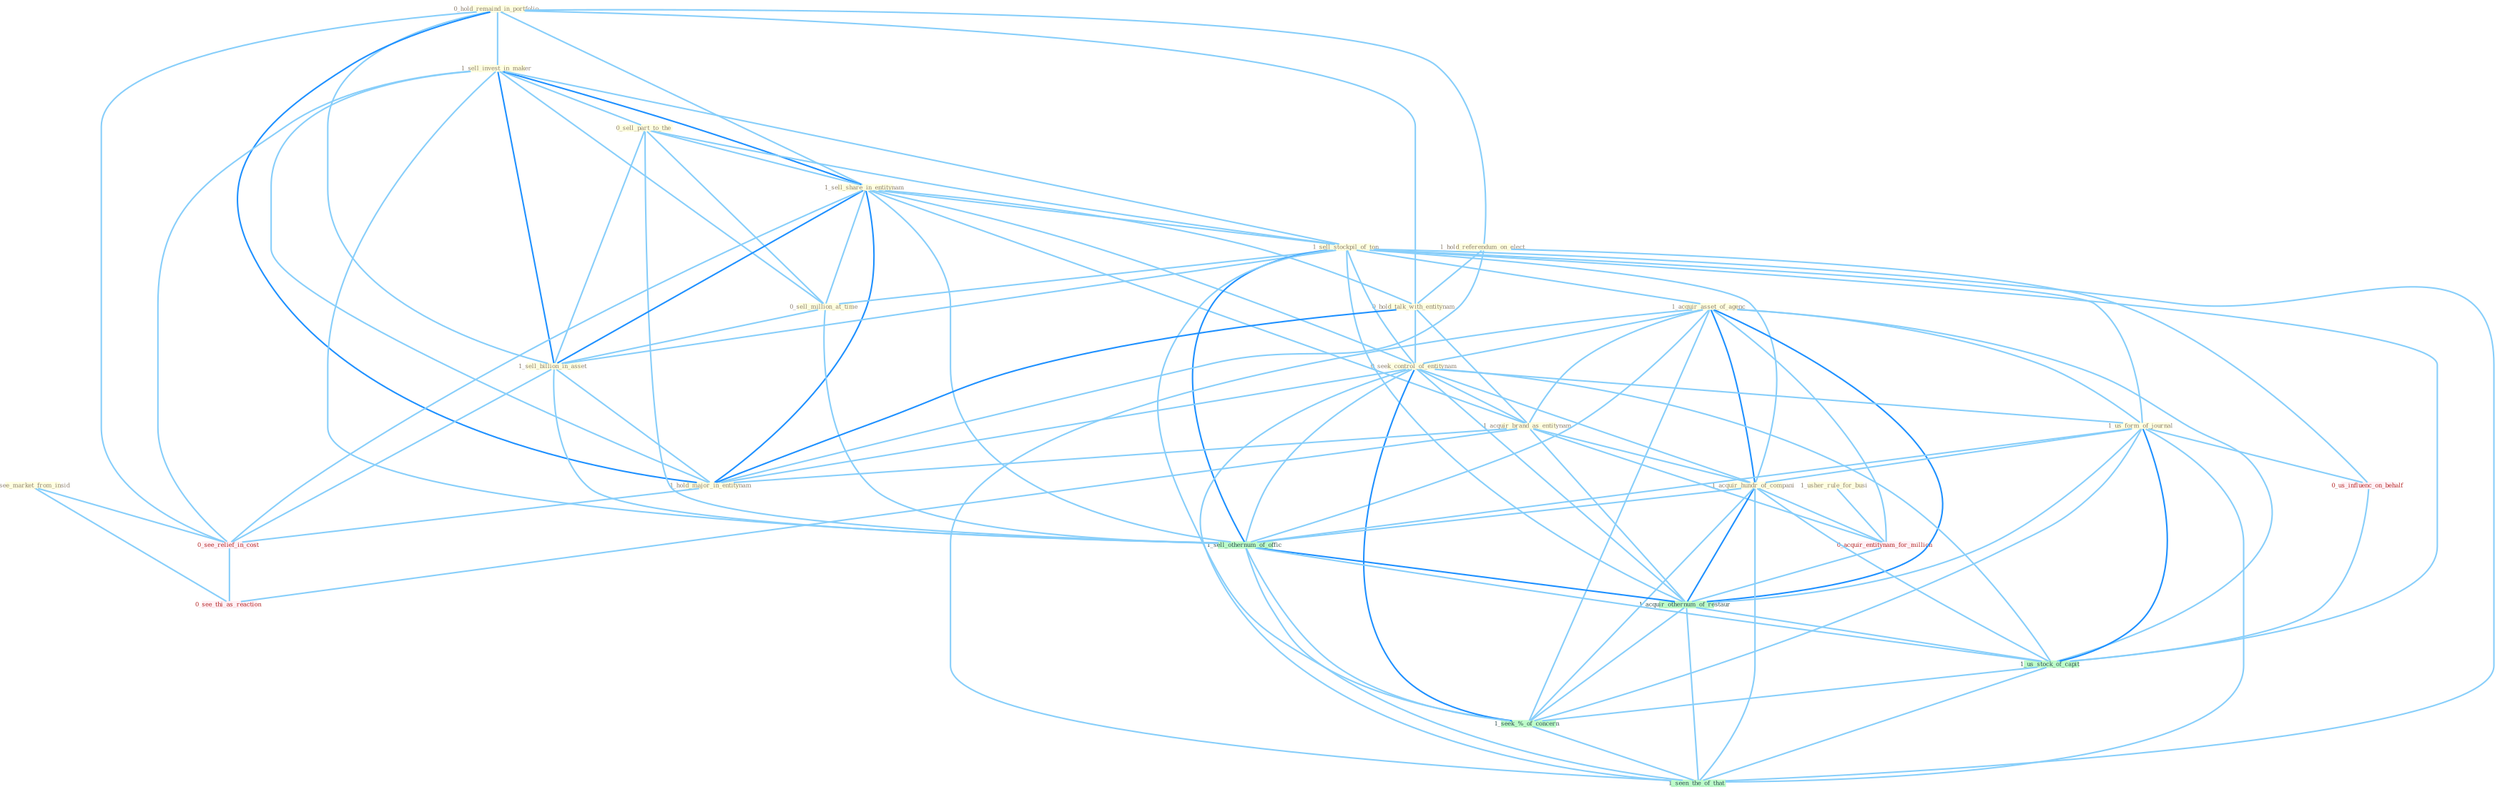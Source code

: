 Graph G{ 
    node
    [shape=polygon,style=filled,width=.5,height=.06,color="#BDFCC9",fixedsize=true,fontsize=4,
    fontcolor="#2f4f4f"];
    {node
    [color="#ffffe0", fontcolor="#8b7d6b"] "0_hold_remaind_in_portfolio " "1_sell_invest_in_maker " "0_sell_part_to_the " "1_sell_share_in_entitynam " "1_sell_stockpil_of_ton " "1_acquir_asset_of_agenc " "1_usher_rule_for_busi " "0_sell_million_at_time " "1_hold_referendum_on_elect " "0_hold_talk_with_entitynam " "1_sell_billion_in_asset " "0_seek_control_of_entitynam " "1_acquir_brand_as_entitynam " "1_us_form_of_journal " "0_see_market_from_insid " "1_hold_major_in_entitynam " "1_acquir_hundr_of_compani "}
{node [color="#fff0f5", fontcolor="#b22222"] "0_acquir_entitynam_for_million " "0_us_influenc_on_behalf " "0_see_relief_in_cost " "0_see_thi_as_reaction "}
edge [color="#B0E2FF"];

	"0_hold_remaind_in_portfolio " -- "1_sell_invest_in_maker " [w="1", color="#87cefa" ];
	"0_hold_remaind_in_portfolio " -- "1_sell_share_in_entitynam " [w="1", color="#87cefa" ];
	"0_hold_remaind_in_portfolio " -- "1_hold_referendum_on_elect " [w="1", color="#87cefa" ];
	"0_hold_remaind_in_portfolio " -- "0_hold_talk_with_entitynam " [w="1", color="#87cefa" ];
	"0_hold_remaind_in_portfolio " -- "1_sell_billion_in_asset " [w="1", color="#87cefa" ];
	"0_hold_remaind_in_portfolio " -- "1_hold_major_in_entitynam " [w="2", color="#1e90ff" , len=0.8];
	"0_hold_remaind_in_portfolio " -- "0_see_relief_in_cost " [w="1", color="#87cefa" ];
	"1_sell_invest_in_maker " -- "0_sell_part_to_the " [w="1", color="#87cefa" ];
	"1_sell_invest_in_maker " -- "1_sell_share_in_entitynam " [w="2", color="#1e90ff" , len=0.8];
	"1_sell_invest_in_maker " -- "1_sell_stockpil_of_ton " [w="1", color="#87cefa" ];
	"1_sell_invest_in_maker " -- "0_sell_million_at_time " [w="1", color="#87cefa" ];
	"1_sell_invest_in_maker " -- "1_sell_billion_in_asset " [w="2", color="#1e90ff" , len=0.8];
	"1_sell_invest_in_maker " -- "1_hold_major_in_entitynam " [w="1", color="#87cefa" ];
	"1_sell_invest_in_maker " -- "1_sell_othernum_of_offic " [w="1", color="#87cefa" ];
	"1_sell_invest_in_maker " -- "0_see_relief_in_cost " [w="1", color="#87cefa" ];
	"0_sell_part_to_the " -- "1_sell_share_in_entitynam " [w="1", color="#87cefa" ];
	"0_sell_part_to_the " -- "1_sell_stockpil_of_ton " [w="1", color="#87cefa" ];
	"0_sell_part_to_the " -- "0_sell_million_at_time " [w="1", color="#87cefa" ];
	"0_sell_part_to_the " -- "1_sell_billion_in_asset " [w="1", color="#87cefa" ];
	"0_sell_part_to_the " -- "1_sell_othernum_of_offic " [w="1", color="#87cefa" ];
	"1_sell_share_in_entitynam " -- "1_sell_stockpil_of_ton " [w="1", color="#87cefa" ];
	"1_sell_share_in_entitynam " -- "0_sell_million_at_time " [w="1", color="#87cefa" ];
	"1_sell_share_in_entitynam " -- "0_hold_talk_with_entitynam " [w="1", color="#87cefa" ];
	"1_sell_share_in_entitynam " -- "1_sell_billion_in_asset " [w="2", color="#1e90ff" , len=0.8];
	"1_sell_share_in_entitynam " -- "0_seek_control_of_entitynam " [w="1", color="#87cefa" ];
	"1_sell_share_in_entitynam " -- "1_acquir_brand_as_entitynam " [w="1", color="#87cefa" ];
	"1_sell_share_in_entitynam " -- "1_hold_major_in_entitynam " [w="2", color="#1e90ff" , len=0.8];
	"1_sell_share_in_entitynam " -- "1_sell_othernum_of_offic " [w="1", color="#87cefa" ];
	"1_sell_share_in_entitynam " -- "0_see_relief_in_cost " [w="1", color="#87cefa" ];
	"1_sell_stockpil_of_ton " -- "1_acquir_asset_of_agenc " [w="1", color="#87cefa" ];
	"1_sell_stockpil_of_ton " -- "0_sell_million_at_time " [w="1", color="#87cefa" ];
	"1_sell_stockpil_of_ton " -- "1_sell_billion_in_asset " [w="1", color="#87cefa" ];
	"1_sell_stockpil_of_ton " -- "0_seek_control_of_entitynam " [w="1", color="#87cefa" ];
	"1_sell_stockpil_of_ton " -- "1_us_form_of_journal " [w="1", color="#87cefa" ];
	"1_sell_stockpil_of_ton " -- "1_acquir_hundr_of_compani " [w="1", color="#87cefa" ];
	"1_sell_stockpil_of_ton " -- "1_sell_othernum_of_offic " [w="2", color="#1e90ff" , len=0.8];
	"1_sell_stockpil_of_ton " -- "1_acquir_othernum_of_restaur " [w="1", color="#87cefa" ];
	"1_sell_stockpil_of_ton " -- "1_us_stock_of_capit " [w="1", color="#87cefa" ];
	"1_sell_stockpil_of_ton " -- "1_seek_%_of_concern " [w="1", color="#87cefa" ];
	"1_sell_stockpil_of_ton " -- "1_seen_the_of_that " [w="1", color="#87cefa" ];
	"1_acquir_asset_of_agenc " -- "0_seek_control_of_entitynam " [w="1", color="#87cefa" ];
	"1_acquir_asset_of_agenc " -- "1_acquir_brand_as_entitynam " [w="1", color="#87cefa" ];
	"1_acquir_asset_of_agenc " -- "1_us_form_of_journal " [w="1", color="#87cefa" ];
	"1_acquir_asset_of_agenc " -- "1_acquir_hundr_of_compani " [w="2", color="#1e90ff" , len=0.8];
	"1_acquir_asset_of_agenc " -- "0_acquir_entitynam_for_million " [w="1", color="#87cefa" ];
	"1_acquir_asset_of_agenc " -- "1_sell_othernum_of_offic " [w="1", color="#87cefa" ];
	"1_acquir_asset_of_agenc " -- "1_acquir_othernum_of_restaur " [w="2", color="#1e90ff" , len=0.8];
	"1_acquir_asset_of_agenc " -- "1_us_stock_of_capit " [w="1", color="#87cefa" ];
	"1_acquir_asset_of_agenc " -- "1_seek_%_of_concern " [w="1", color="#87cefa" ];
	"1_acquir_asset_of_agenc " -- "1_seen_the_of_that " [w="1", color="#87cefa" ];
	"1_usher_rule_for_busi " -- "0_acquir_entitynam_for_million " [w="1", color="#87cefa" ];
	"0_sell_million_at_time " -- "1_sell_billion_in_asset " [w="1", color="#87cefa" ];
	"0_sell_million_at_time " -- "1_sell_othernum_of_offic " [w="1", color="#87cefa" ];
	"1_hold_referendum_on_elect " -- "0_hold_talk_with_entitynam " [w="1", color="#87cefa" ];
	"1_hold_referendum_on_elect " -- "1_hold_major_in_entitynam " [w="1", color="#87cefa" ];
	"1_hold_referendum_on_elect " -- "0_us_influenc_on_behalf " [w="1", color="#87cefa" ];
	"0_hold_talk_with_entitynam " -- "0_seek_control_of_entitynam " [w="1", color="#87cefa" ];
	"0_hold_talk_with_entitynam " -- "1_acquir_brand_as_entitynam " [w="1", color="#87cefa" ];
	"0_hold_talk_with_entitynam " -- "1_hold_major_in_entitynam " [w="2", color="#1e90ff" , len=0.8];
	"1_sell_billion_in_asset " -- "1_hold_major_in_entitynam " [w="1", color="#87cefa" ];
	"1_sell_billion_in_asset " -- "1_sell_othernum_of_offic " [w="1", color="#87cefa" ];
	"1_sell_billion_in_asset " -- "0_see_relief_in_cost " [w="1", color="#87cefa" ];
	"0_seek_control_of_entitynam " -- "1_acquir_brand_as_entitynam " [w="1", color="#87cefa" ];
	"0_seek_control_of_entitynam " -- "1_us_form_of_journal " [w="1", color="#87cefa" ];
	"0_seek_control_of_entitynam " -- "1_hold_major_in_entitynam " [w="1", color="#87cefa" ];
	"0_seek_control_of_entitynam " -- "1_acquir_hundr_of_compani " [w="1", color="#87cefa" ];
	"0_seek_control_of_entitynam " -- "1_sell_othernum_of_offic " [w="1", color="#87cefa" ];
	"0_seek_control_of_entitynam " -- "1_acquir_othernum_of_restaur " [w="1", color="#87cefa" ];
	"0_seek_control_of_entitynam " -- "1_us_stock_of_capit " [w="1", color="#87cefa" ];
	"0_seek_control_of_entitynam " -- "1_seek_%_of_concern " [w="2", color="#1e90ff" , len=0.8];
	"0_seek_control_of_entitynam " -- "1_seen_the_of_that " [w="1", color="#87cefa" ];
	"1_acquir_brand_as_entitynam " -- "1_hold_major_in_entitynam " [w="1", color="#87cefa" ];
	"1_acquir_brand_as_entitynam " -- "1_acquir_hundr_of_compani " [w="1", color="#87cefa" ];
	"1_acquir_brand_as_entitynam " -- "0_acquir_entitynam_for_million " [w="1", color="#87cefa" ];
	"1_acquir_brand_as_entitynam " -- "0_see_thi_as_reaction " [w="1", color="#87cefa" ];
	"1_acquir_brand_as_entitynam " -- "1_acquir_othernum_of_restaur " [w="1", color="#87cefa" ];
	"1_us_form_of_journal " -- "1_acquir_hundr_of_compani " [w="1", color="#87cefa" ];
	"1_us_form_of_journal " -- "1_sell_othernum_of_offic " [w="1", color="#87cefa" ];
	"1_us_form_of_journal " -- "0_us_influenc_on_behalf " [w="1", color="#87cefa" ];
	"1_us_form_of_journal " -- "1_acquir_othernum_of_restaur " [w="1", color="#87cefa" ];
	"1_us_form_of_journal " -- "1_us_stock_of_capit " [w="2", color="#1e90ff" , len=0.8];
	"1_us_form_of_journal " -- "1_seek_%_of_concern " [w="1", color="#87cefa" ];
	"1_us_form_of_journal " -- "1_seen_the_of_that " [w="1", color="#87cefa" ];
	"0_see_market_from_insid " -- "0_see_relief_in_cost " [w="1", color="#87cefa" ];
	"0_see_market_from_insid " -- "0_see_thi_as_reaction " [w="1", color="#87cefa" ];
	"1_hold_major_in_entitynam " -- "0_see_relief_in_cost " [w="1", color="#87cefa" ];
	"1_acquir_hundr_of_compani " -- "0_acquir_entitynam_for_million " [w="1", color="#87cefa" ];
	"1_acquir_hundr_of_compani " -- "1_sell_othernum_of_offic " [w="1", color="#87cefa" ];
	"1_acquir_hundr_of_compani " -- "1_acquir_othernum_of_restaur " [w="2", color="#1e90ff" , len=0.8];
	"1_acquir_hundr_of_compani " -- "1_us_stock_of_capit " [w="1", color="#87cefa" ];
	"1_acquir_hundr_of_compani " -- "1_seek_%_of_concern " [w="1", color="#87cefa" ];
	"1_acquir_hundr_of_compani " -- "1_seen_the_of_that " [w="1", color="#87cefa" ];
	"0_acquir_entitynam_for_million " -- "1_acquir_othernum_of_restaur " [w="1", color="#87cefa" ];
	"1_sell_othernum_of_offic " -- "1_acquir_othernum_of_restaur " [w="2", color="#1e90ff" , len=0.8];
	"1_sell_othernum_of_offic " -- "1_us_stock_of_capit " [w="1", color="#87cefa" ];
	"1_sell_othernum_of_offic " -- "1_seek_%_of_concern " [w="1", color="#87cefa" ];
	"1_sell_othernum_of_offic " -- "1_seen_the_of_that " [w="1", color="#87cefa" ];
	"0_us_influenc_on_behalf " -- "1_us_stock_of_capit " [w="1", color="#87cefa" ];
	"0_see_relief_in_cost " -- "0_see_thi_as_reaction " [w="1", color="#87cefa" ];
	"1_acquir_othernum_of_restaur " -- "1_us_stock_of_capit " [w="1", color="#87cefa" ];
	"1_acquir_othernum_of_restaur " -- "1_seek_%_of_concern " [w="1", color="#87cefa" ];
	"1_acquir_othernum_of_restaur " -- "1_seen_the_of_that " [w="1", color="#87cefa" ];
	"1_us_stock_of_capit " -- "1_seek_%_of_concern " [w="1", color="#87cefa" ];
	"1_us_stock_of_capit " -- "1_seen_the_of_that " [w="1", color="#87cefa" ];
	"1_seek_%_of_concern " -- "1_seen_the_of_that " [w="1", color="#87cefa" ];
}